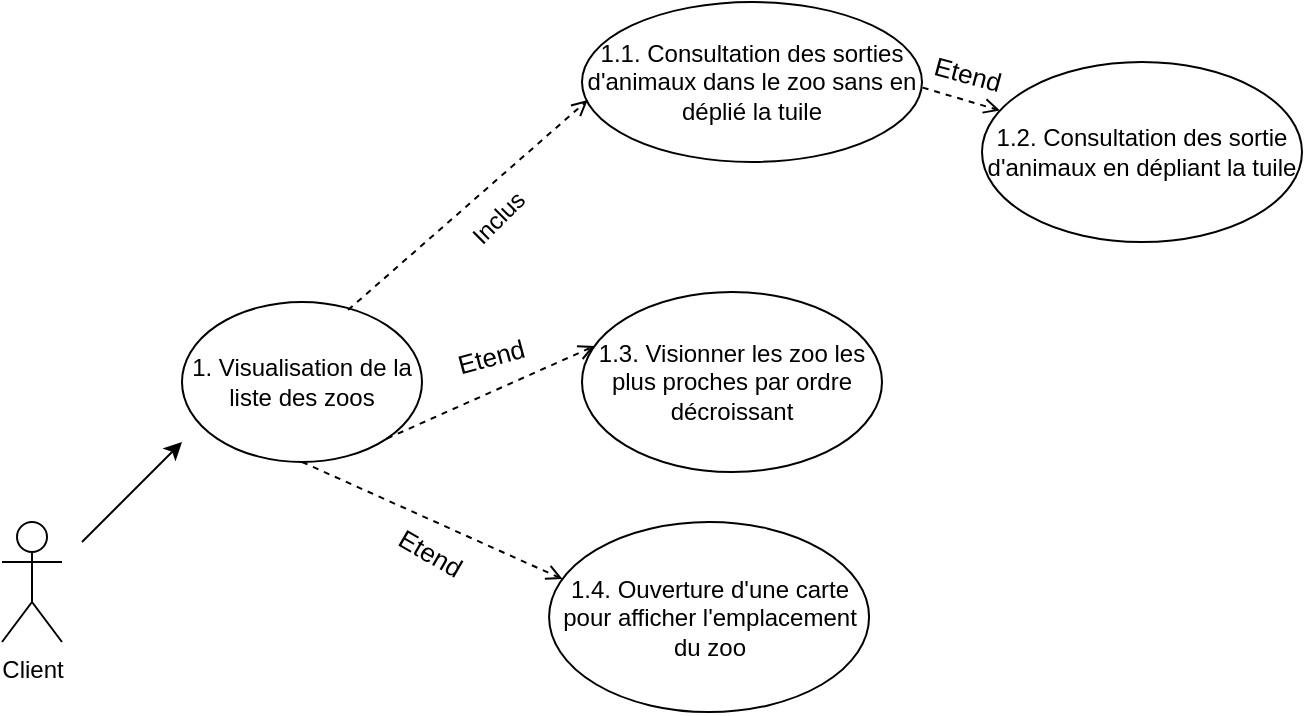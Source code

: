 <mxfile version="21.2.9" type="github">
  <diagram name="Page-1" id="uLdxUvJaq-xoDmpP-lNJ">
    <mxGraphModel dx="956" dy="628" grid="1" gridSize="10" guides="1" tooltips="1" connect="1" arrows="1" fold="1" page="1" pageScale="1" pageWidth="827" pageHeight="1169" math="0" shadow="0">
      <root>
        <mxCell id="0" />
        <mxCell id="1" parent="0" />
        <mxCell id="YCsBad3ePwu8cXSszfSP-1" value="&lt;div&gt;Client&lt;/div&gt;&lt;div&gt;&lt;br&gt;&lt;/div&gt;" style="shape=umlActor;verticalLabelPosition=bottom;verticalAlign=top;html=1;outlineConnect=0;" parent="1" vertex="1">
          <mxGeometry x="50" y="330" width="30" height="60" as="geometry" />
        </mxCell>
        <mxCell id="YCsBad3ePwu8cXSszfSP-2" value="" style="endArrow=classic;html=1;rounded=0;" parent="1" edge="1">
          <mxGeometry width="50" height="50" relative="1" as="geometry">
            <mxPoint x="90" y="340" as="sourcePoint" />
            <mxPoint x="140" y="290" as="targetPoint" />
          </mxGeometry>
        </mxCell>
        <mxCell id="YCsBad3ePwu8cXSszfSP-3" value="1. Visualisation de la liste des zoos" style="ellipse;whiteSpace=wrap;html=1;" parent="1" vertex="1">
          <mxGeometry x="140" y="220" width="120" height="80" as="geometry" />
        </mxCell>
        <mxCell id="YCsBad3ePwu8cXSszfSP-4" value="&lt;div align=&quot;center&quot;&gt;1.3. Visionner les zoo les plus proches par ordre décroissant&lt;/div&gt;" style="ellipse;whiteSpace=wrap;html=1;align=center;" parent="1" vertex="1">
          <mxGeometry x="340" y="215" width="150" height="90" as="geometry" />
        </mxCell>
        <mxCell id="YCsBad3ePwu8cXSszfSP-9" value="" style="endArrow=open;html=1;rounded=0;exitX=1;exitY=1;exitDx=0;exitDy=0;entryX=0.042;entryY=0.3;entryDx=0;entryDy=0;entryPerimeter=0;dashed=1;endFill=0;" parent="1" source="YCsBad3ePwu8cXSszfSP-3" target="YCsBad3ePwu8cXSszfSP-4" edge="1">
          <mxGeometry width="50" height="50" relative="1" as="geometry">
            <mxPoint x="260" y="480" as="sourcePoint" />
            <mxPoint x="310" y="430" as="targetPoint" />
          </mxGeometry>
        </mxCell>
        <mxCell id="YCsBad3ePwu8cXSszfSP-10" value="1.1. Consultation des sorties d&#39;animaux dans le zoo sans en déplié la tuile" style="ellipse;whiteSpace=wrap;html=1;" parent="1" vertex="1">
          <mxGeometry x="340" y="70" width="170" height="80" as="geometry" />
        </mxCell>
        <mxCell id="YCsBad3ePwu8cXSszfSP-11" value="" style="endArrow=open;html=1;rounded=0;exitX=0.692;exitY=0.05;exitDx=0;exitDy=0;entryX=0.017;entryY=0.613;entryDx=0;entryDy=0;entryPerimeter=0;dashed=1;endFill=0;exitPerimeter=0;" parent="1" source="YCsBad3ePwu8cXSszfSP-3" target="YCsBad3ePwu8cXSszfSP-10" edge="1">
          <mxGeometry width="50" height="50" relative="1" as="geometry">
            <mxPoint x="260" y="480" as="sourcePoint" />
            <mxPoint x="310" y="430" as="targetPoint" />
          </mxGeometry>
        </mxCell>
        <mxCell id="YCsBad3ePwu8cXSszfSP-12" value="&lt;h1 style=&quot;font-size: 13px;&quot;&gt;&lt;span style=&quot;font-weight: normal;&quot;&gt;Etend&lt;/span&gt;&lt;/h1&gt;" style="text;html=1;strokeColor=none;fillColor=none;spacing=5;spacingTop=-20;whiteSpace=wrap;overflow=hidden;rounded=0;rotation=15;" parent="1" vertex="1">
          <mxGeometry x="510" y="100" width="50" height="20" as="geometry" />
        </mxCell>
        <mxCell id="YCsBad3ePwu8cXSszfSP-14" value="Inclus" style="text;html=1;strokeColor=none;fillColor=none;spacing=5;spacingTop=-20;whiteSpace=wrap;overflow=hidden;rounded=0;rotation=-45;" parent="1" vertex="1">
          <mxGeometry x="283.54" y="178.54" width="40" height="10" as="geometry" />
        </mxCell>
        <mxCell id="dRSWrG-yjUPQs6E5sN0O-6" value="&lt;div align=&quot;center&quot;&gt;1.4. Ouverture d&#39;une carte pour afficher l&#39;emplacement du zoo&lt;br&gt;&lt;/div&gt;" style="ellipse;whiteSpace=wrap;html=1;align=center;" parent="1" vertex="1">
          <mxGeometry x="323.54" y="330" width="160" height="95.04" as="geometry" />
        </mxCell>
        <mxCell id="dRSWrG-yjUPQs6E5sN0O-7" value="" style="endArrow=open;html=1;rounded=0;exitX=0.5;exitY=1;exitDx=0;exitDy=0;entryX=0.042;entryY=0.3;entryDx=0;entryDy=0;entryPerimeter=0;dashed=1;endFill=0;" parent="1" source="YCsBad3ePwu8cXSszfSP-3" target="dRSWrG-yjUPQs6E5sN0O-6" edge="1">
          <mxGeometry width="50" height="50" relative="1" as="geometry">
            <mxPoint x="162.02" y="329.96" as="sourcePoint" />
            <mxPoint x="214.02" y="484.96" as="targetPoint" />
          </mxGeometry>
        </mxCell>
        <mxCell id="dRSWrG-yjUPQs6E5sN0O-8" value="&lt;h1 style=&quot;font-size: 13px;&quot;&gt;&lt;span style=&quot;font-weight: normal;&quot;&gt;Etend&lt;/span&gt;&lt;/h1&gt;" style="text;html=1;strokeColor=none;fillColor=none;spacing=5;spacingTop=-20;whiteSpace=wrap;overflow=hidden;rounded=0;rotation=30;" parent="1" vertex="1">
          <mxGeometry x="240.0" y="340" width="50" height="20" as="geometry" />
        </mxCell>
        <mxCell id="dRSWrG-yjUPQs6E5sN0O-9" value="1.2. Consultation des sortie d&#39;animaux en dépliant la tuile" style="ellipse;whiteSpace=wrap;html=1;" parent="1" vertex="1">
          <mxGeometry x="540" y="100" width="160" height="90" as="geometry" />
        </mxCell>
        <mxCell id="dRSWrG-yjUPQs6E5sN0O-10" value="" style="endArrow=open;html=1;rounded=0;exitX=1.002;exitY=0.535;exitDx=0;exitDy=0;dashed=1;endFill=0;exitPerimeter=0;" parent="1" source="YCsBad3ePwu8cXSszfSP-10" target="dRSWrG-yjUPQs6E5sN0O-9" edge="1">
          <mxGeometry width="50" height="50" relative="1" as="geometry">
            <mxPoint x="220.0" y="40" as="sourcePoint" />
            <mxPoint x="272" y="195" as="targetPoint" />
          </mxGeometry>
        </mxCell>
        <mxCell id="dRSWrG-yjUPQs6E5sN0O-11" value="&lt;h1 style=&quot;font-size: 13px;&quot;&gt;&lt;span style=&quot;font-weight: normal;&quot;&gt;Etend&lt;/span&gt;&lt;/h1&gt;" style="text;html=1;strokeColor=none;fillColor=none;spacing=5;spacingTop=-20;whiteSpace=wrap;overflow=hidden;rounded=0;rotation=-15;" parent="1" vertex="1">
          <mxGeometry x="273.54" y="240" width="50" height="20" as="geometry" />
        </mxCell>
      </root>
    </mxGraphModel>
  </diagram>
</mxfile>
